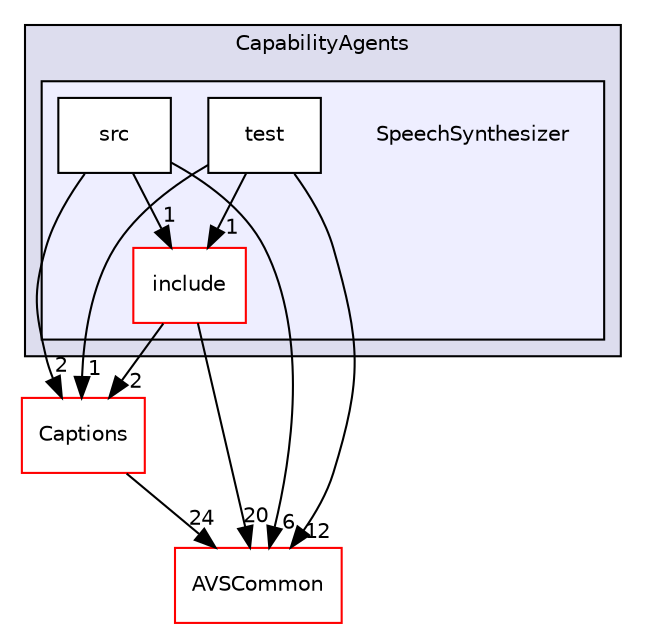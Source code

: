 digraph "/home/ANT.AMAZON.COM/womw/workplace/1.19_release/doxy/avs-device-sdk/CapabilityAgents/SpeechSynthesizer" {
  compound=true
  node [ fontsize="10", fontname="Helvetica"];
  edge [ labelfontsize="10", labelfontname="Helvetica"];
  subgraph clusterdir_7cf910bd1d7603f12ef47ff650cec893 {
    graph [ bgcolor="#ddddee", pencolor="black", label="CapabilityAgents" fontname="Helvetica", fontsize="10", URL="dir_7cf910bd1d7603f12ef47ff650cec893.html"]
  subgraph clusterdir_097c79eef3239c0772ccd3b4f7a59e99 {
    graph [ bgcolor="#eeeeff", pencolor="black", label="" URL="dir_097c79eef3239c0772ccd3b4f7a59e99.html"];
    dir_097c79eef3239c0772ccd3b4f7a59e99 [shape=plaintext label="SpeechSynthesizer"];
    dir_6e2730d153b793e6456d6b6cc64aaf73 [shape=box label="include" color="red" fillcolor="white" style="filled" URL="dir_6e2730d153b793e6456d6b6cc64aaf73.html"];
    dir_4d08ef978c1a216cc332b97de961dd1c [shape=box label="src" color="black" fillcolor="white" style="filled" URL="dir_4d08ef978c1a216cc332b97de961dd1c.html"];
    dir_5283f0cd10c6619452adf56ede5e1143 [shape=box label="test" color="black" fillcolor="white" style="filled" URL="dir_5283f0cd10c6619452adf56ede5e1143.html"];
  }
  }
  dir_de0e77330fd0ab33359e90b501923c8e [shape=box label="Captions" fillcolor="white" style="filled" color="red" URL="dir_de0e77330fd0ab33359e90b501923c8e.html"];
  dir_13e65effb2bde530b17b3d5eefcd0266 [shape=box label="AVSCommon" fillcolor="white" style="filled" color="red" URL="dir_13e65effb2bde530b17b3d5eefcd0266.html"];
  dir_5283f0cd10c6619452adf56ede5e1143->dir_de0e77330fd0ab33359e90b501923c8e [headlabel="1", labeldistance=1.5 headhref="dir_000251_000268.html"];
  dir_5283f0cd10c6619452adf56ede5e1143->dir_6e2730d153b793e6456d6b6cc64aaf73 [headlabel="1", labeldistance=1.5 headhref="dir_000251_000248.html"];
  dir_5283f0cd10c6619452adf56ede5e1143->dir_13e65effb2bde530b17b3d5eefcd0266 [headlabel="12", labeldistance=1.5 headhref="dir_000251_000017.html"];
  dir_de0e77330fd0ab33359e90b501923c8e->dir_13e65effb2bde530b17b3d5eefcd0266 [headlabel="24", labeldistance=1.5 headhref="dir_000268_000017.html"];
  dir_6e2730d153b793e6456d6b6cc64aaf73->dir_de0e77330fd0ab33359e90b501923c8e [headlabel="2", labeldistance=1.5 headhref="dir_000248_000268.html"];
  dir_6e2730d153b793e6456d6b6cc64aaf73->dir_13e65effb2bde530b17b3d5eefcd0266 [headlabel="20", labeldistance=1.5 headhref="dir_000248_000017.html"];
  dir_4d08ef978c1a216cc332b97de961dd1c->dir_de0e77330fd0ab33359e90b501923c8e [headlabel="2", labeldistance=1.5 headhref="dir_000250_000268.html"];
  dir_4d08ef978c1a216cc332b97de961dd1c->dir_6e2730d153b793e6456d6b6cc64aaf73 [headlabel="1", labeldistance=1.5 headhref="dir_000250_000248.html"];
  dir_4d08ef978c1a216cc332b97de961dd1c->dir_13e65effb2bde530b17b3d5eefcd0266 [headlabel="6", labeldistance=1.5 headhref="dir_000250_000017.html"];
}
